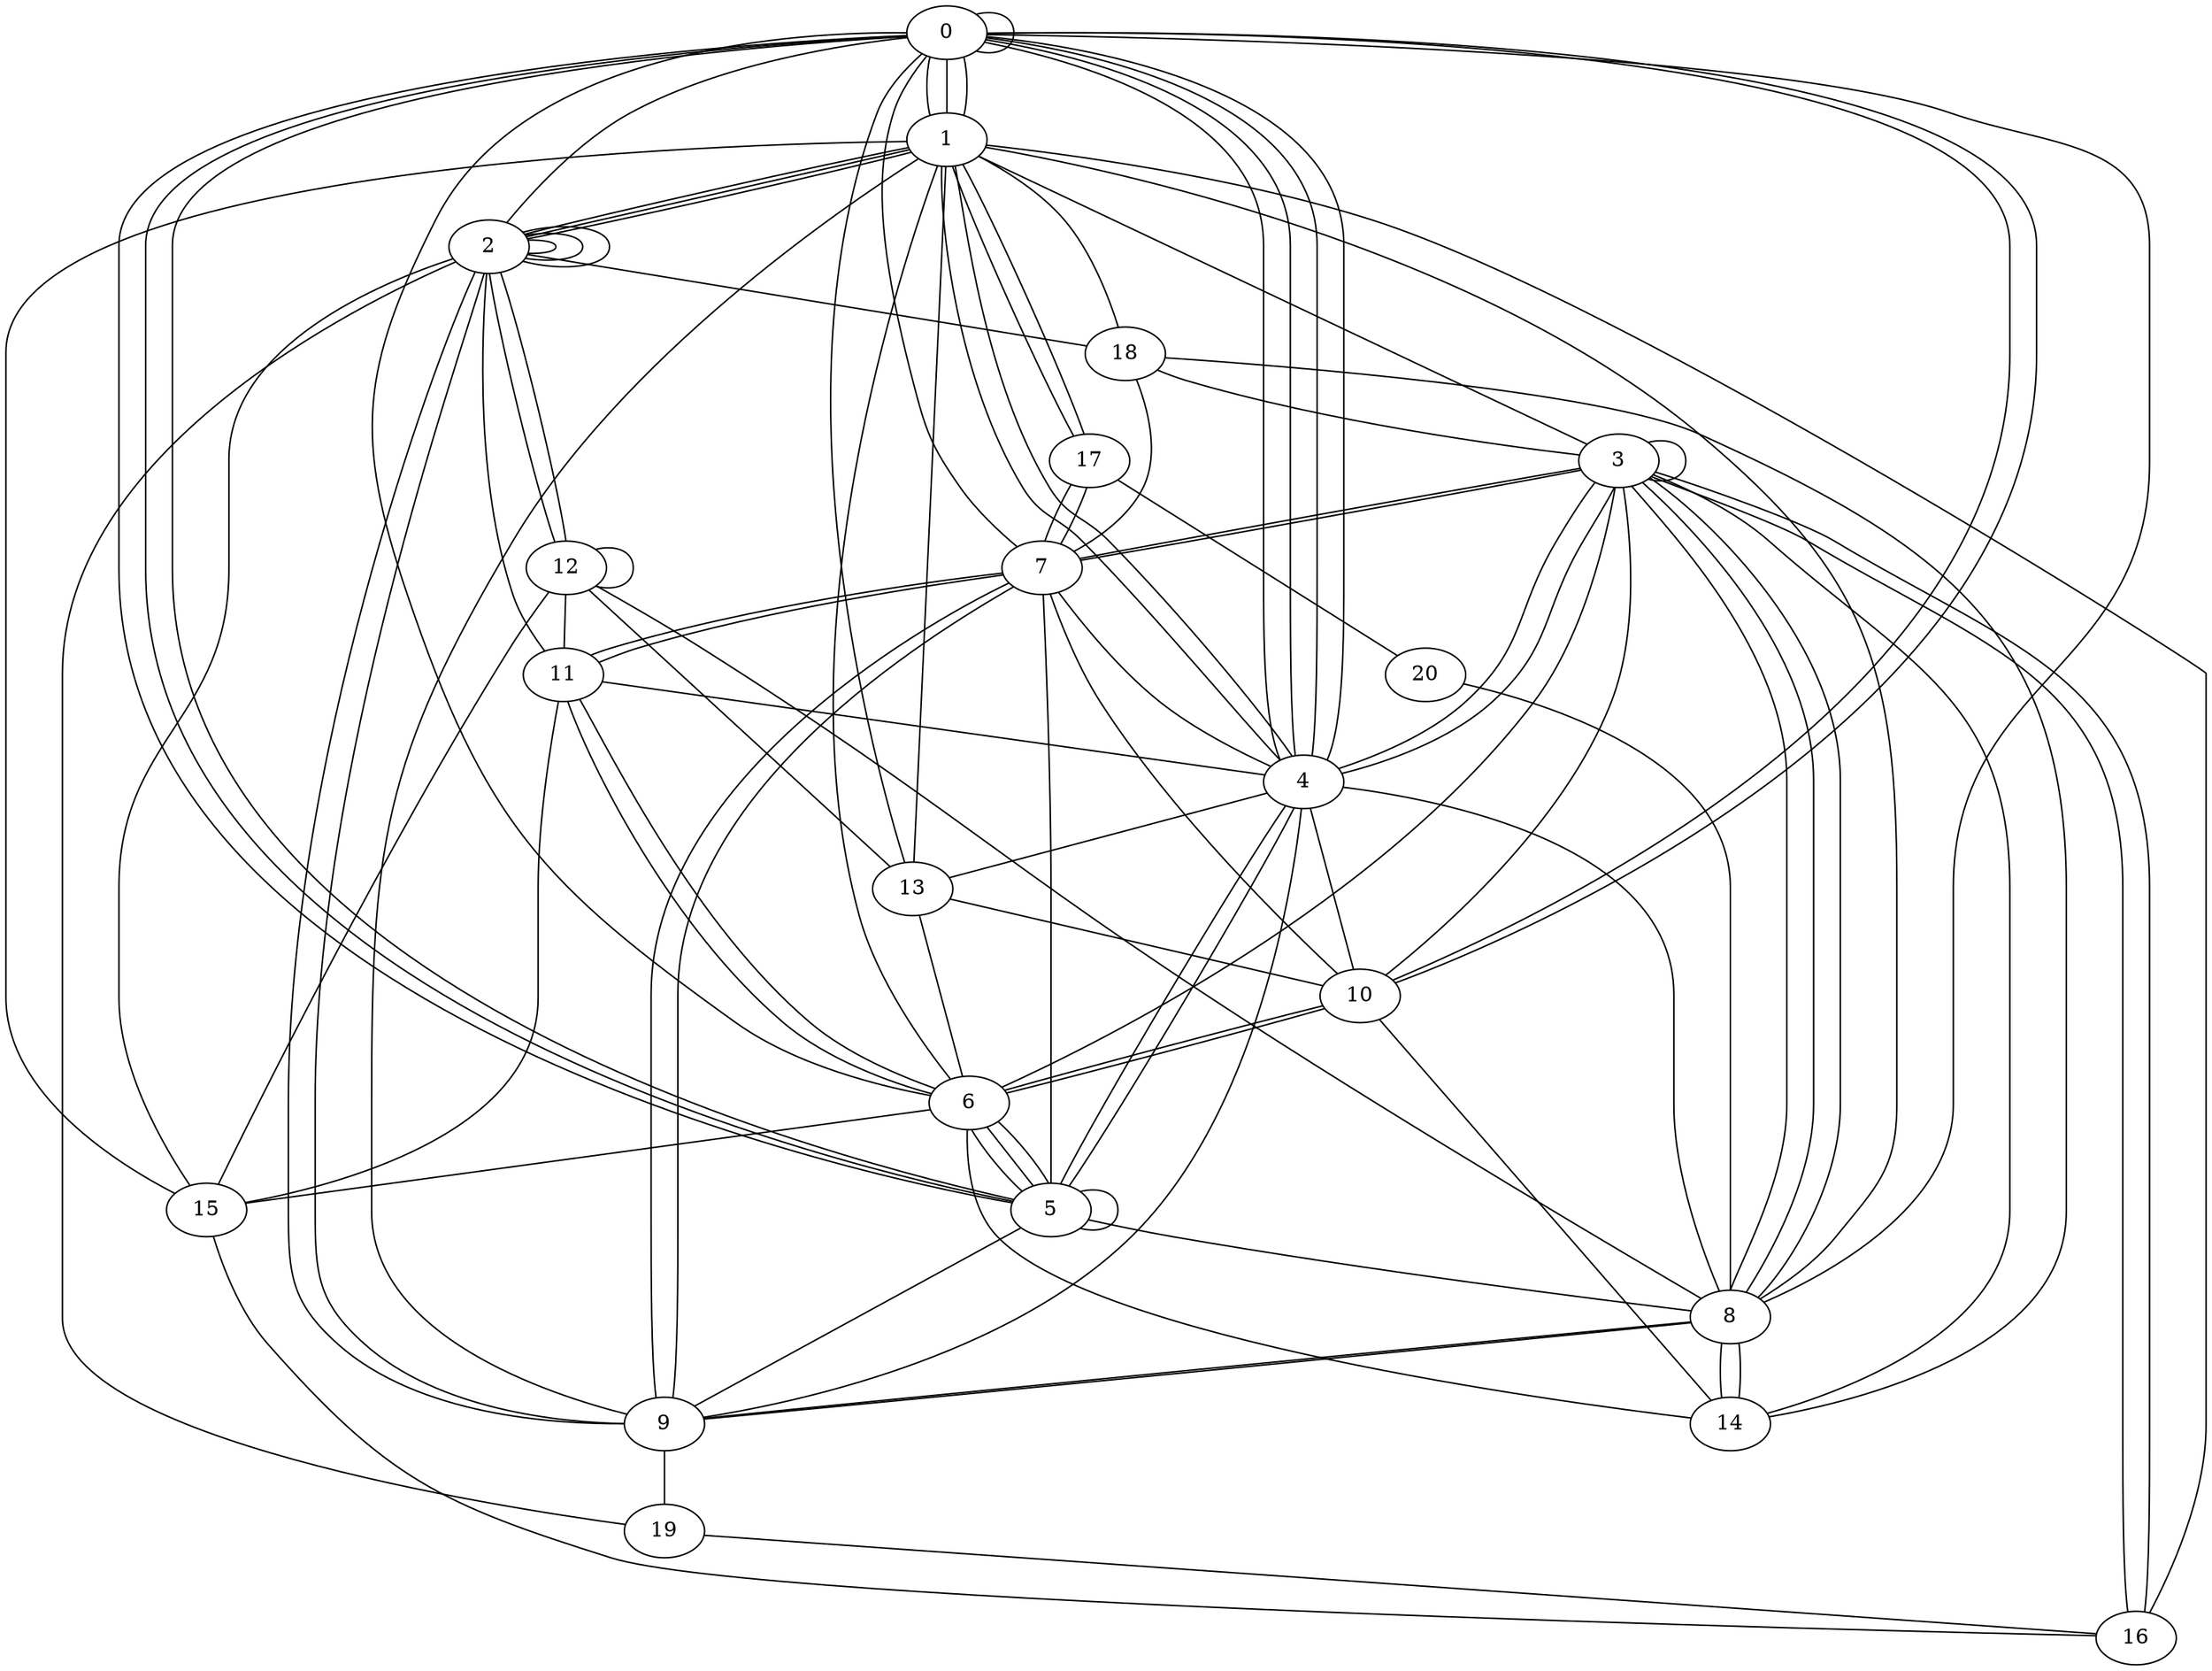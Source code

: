 graph G {
0;
1;
2;
3;
4;
5;
6;
7;
8;
9;
10;
11;
12;
13;
14;
15;
16;
17;
18;
19;
20;
9--5 ;
3--16 ;
9--1 ;
0--1 ;
18--3 ;
4--3 ;
3--16 ;
2--9 ;
3--7 ;
11--6 ;
8--9 ;
11--4 ;
17--1 ;
17--20 ;
2--1 ;
10--6 ;
8--3 ;
7--5 ;
0--1 ;
18--1 ;
1--4 ;
20--8 ;
11--7 ;
4--13 ;
5--6 ;
3--1 ;
9--19 ;
10--0 ;
6--3 ;
4--0 ;
0--4 ;
0--4 ;
15--16 ;
0--0 ;
12--13 ;
17--7 ;
13--10 ;
14--8 ;
12--11 ;
4--1 ;
2--2 ;
1--13 ;
0--10 ;
5--4 ;
3--14 ;
14--18 ;
14--10 ;
5--8 ;
0--7 ;
7--11 ;
12--8 ;
6--1 ;
15--1 ;
9--7 ;
0--5 ;
2--0 ;
8--4 ;
4--0 ;
4--3 ;
4--10 ;
8--14 ;
19--16 ;
11--15 ;
14--6 ;
6--0 ;
7--4 ;
3--8 ;
0--5 ;
9--2 ;
2--11 ;
2--18 ;
2--12 ;
6--5 ;
7--18 ;
2--19 ;
1--2 ;
9--4 ;
12--15 ;
11--6 ;
6--15 ;
0--1 ;
5--5 ;
3--8 ;
12--12 ;
17--7 ;
2--2 ;
5--4 ;
7--3 ;
10--3 ;
6--13 ;
7--10 ;
1--17 ;
6--5 ;
1--16 ;
1--8 ;
2--1 ;
6--10 ;
2--2 ;
2--15 ;
13--0 ;
5--0 ;
9--8 ;
0--8 ;
3--3 ;
7--9 ;
12--2 ;
}
